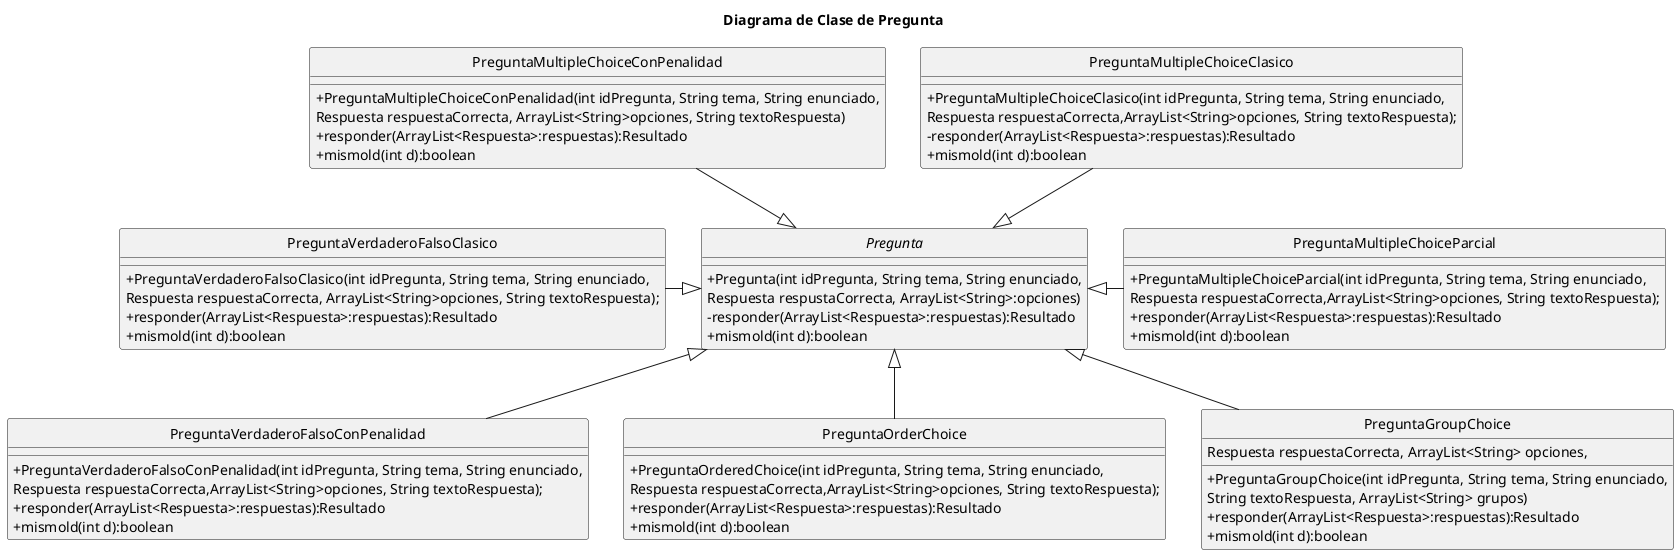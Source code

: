 @startuml
'https://plantuml.com/sequence-diagram

title Diagrama de Clase de Pregunta
skinparam monochrome true
hide circle
skinparam classAttributeIconSize 0
abstract class Pregunta{
    +Pregunta(int idPregunta, String tema, String enunciado,
    Respuesta respustaCorrecta, ArrayList<String>:opciones)
    -responder(ArrayList<Respuesta>:respuestas):Resultado
    +mismold(int d):boolean
}
class PreguntaMultipleChoiceConPenalidad{
    +PreguntaMultipleChoiceConPenalidad(int idPregunta, String tema, String enunciado,
    Respuesta respuestaCorrecta, ArrayList<String>opciones, String textoRespuesta)
    +responder(ArrayList<Respuesta>:respuestas):Resultado
    +mismold(int d):boolean
}
class PreguntaMultipleChoiceClasico{
    +PreguntaMultipleChoiceClasico(int idPregunta, String tema, String enunciado,
    Respuesta respuestaCorrecta,ArrayList<String>opciones, String textoRespuesta);
    -responder(ArrayList<Respuesta>:respuestas):Resultado
    +mismold(int d):boolean
}
class PreguntaVerdaderoFalsoConPenalidad{
    +PreguntaVerdaderoFalsoConPenalidad(int idPregunta, String tema, String enunciado,
    Respuesta respuestaCorrecta,ArrayList<String>opciones, String textoRespuesta);
    +responder(ArrayList<Respuesta>:respuestas):Resultado
    +mismold(int d):boolean
}
class PreguntaVerdaderoFalsoClasico{
    +PreguntaVerdaderoFalsoClasico(int idPregunta, String tema, String enunciado,
    Respuesta respuestaCorrecta, ArrayList<String>opciones, String textoRespuesta);
    +responder(ArrayList<Respuesta>:respuestas):Resultado
    +mismold(int d):boolean
}
class PreguntaOrderChoice{
    +PreguntaOrderedChoice(int idPregunta, String tema, String enunciado,
    Respuesta respuestaCorrecta,ArrayList<String>opciones, String textoRespuesta);
    +responder(ArrayList<Respuesta>:respuestas):Resultado
    +mismold(int d):boolean
}
class PreguntaGroupChoice{
    +PreguntaGroupChoice(int idPregunta, String tema, String enunciado,
    Respuesta respuestaCorrecta, ArrayList<String> opciones,
    String textoRespuesta, ArrayList<String> grupos)
    +responder(ArrayList<Respuesta>:respuestas):Resultado
    +mismold(int d):boolean
}

class PreguntaMultipleChoiceParcial{
    +PreguntaMultipleChoiceParcial(int idPregunta, String tema, String enunciado,
     Respuesta respuestaCorrecta,ArrayList<String>opciones, String textoRespuesta);
    +responder(ArrayList<Respuesta>:respuestas):Resultado
    +mismold(int d):boolean
}

Pregunta <|-- PreguntaGroupChoice
Pregunta <|-up- PreguntaMultipleChoiceClasico
Pregunta <|-- PreguntaOrderChoice
Pregunta <|-right- PreguntaMultipleChoiceParcial
Pregunta <|-left- PreguntaVerdaderoFalsoClasico
Pregunta <|-- PreguntaVerdaderoFalsoConPenalidad
Pregunta <|-up- PreguntaMultipleChoiceConPenalidad
@enduml